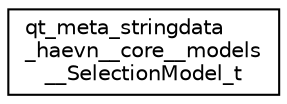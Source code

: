 digraph "Graphical Class Hierarchy"
{
 // LATEX_PDF_SIZE
  edge [fontname="Helvetica",fontsize="10",labelfontname="Helvetica",labelfontsize="10"];
  node [fontname="Helvetica",fontsize="10",shape=record];
  rankdir="LR";
  Node0 [label="qt_meta_stringdata\l_haevn__core__models\l__SelectionModel_t",height=0.2,width=0.4,color="black", fillcolor="white", style="filled",URL="$structqt__meta__stringdata__haevn____core____models_____selection_model__t.html",tooltip=" "];
}
